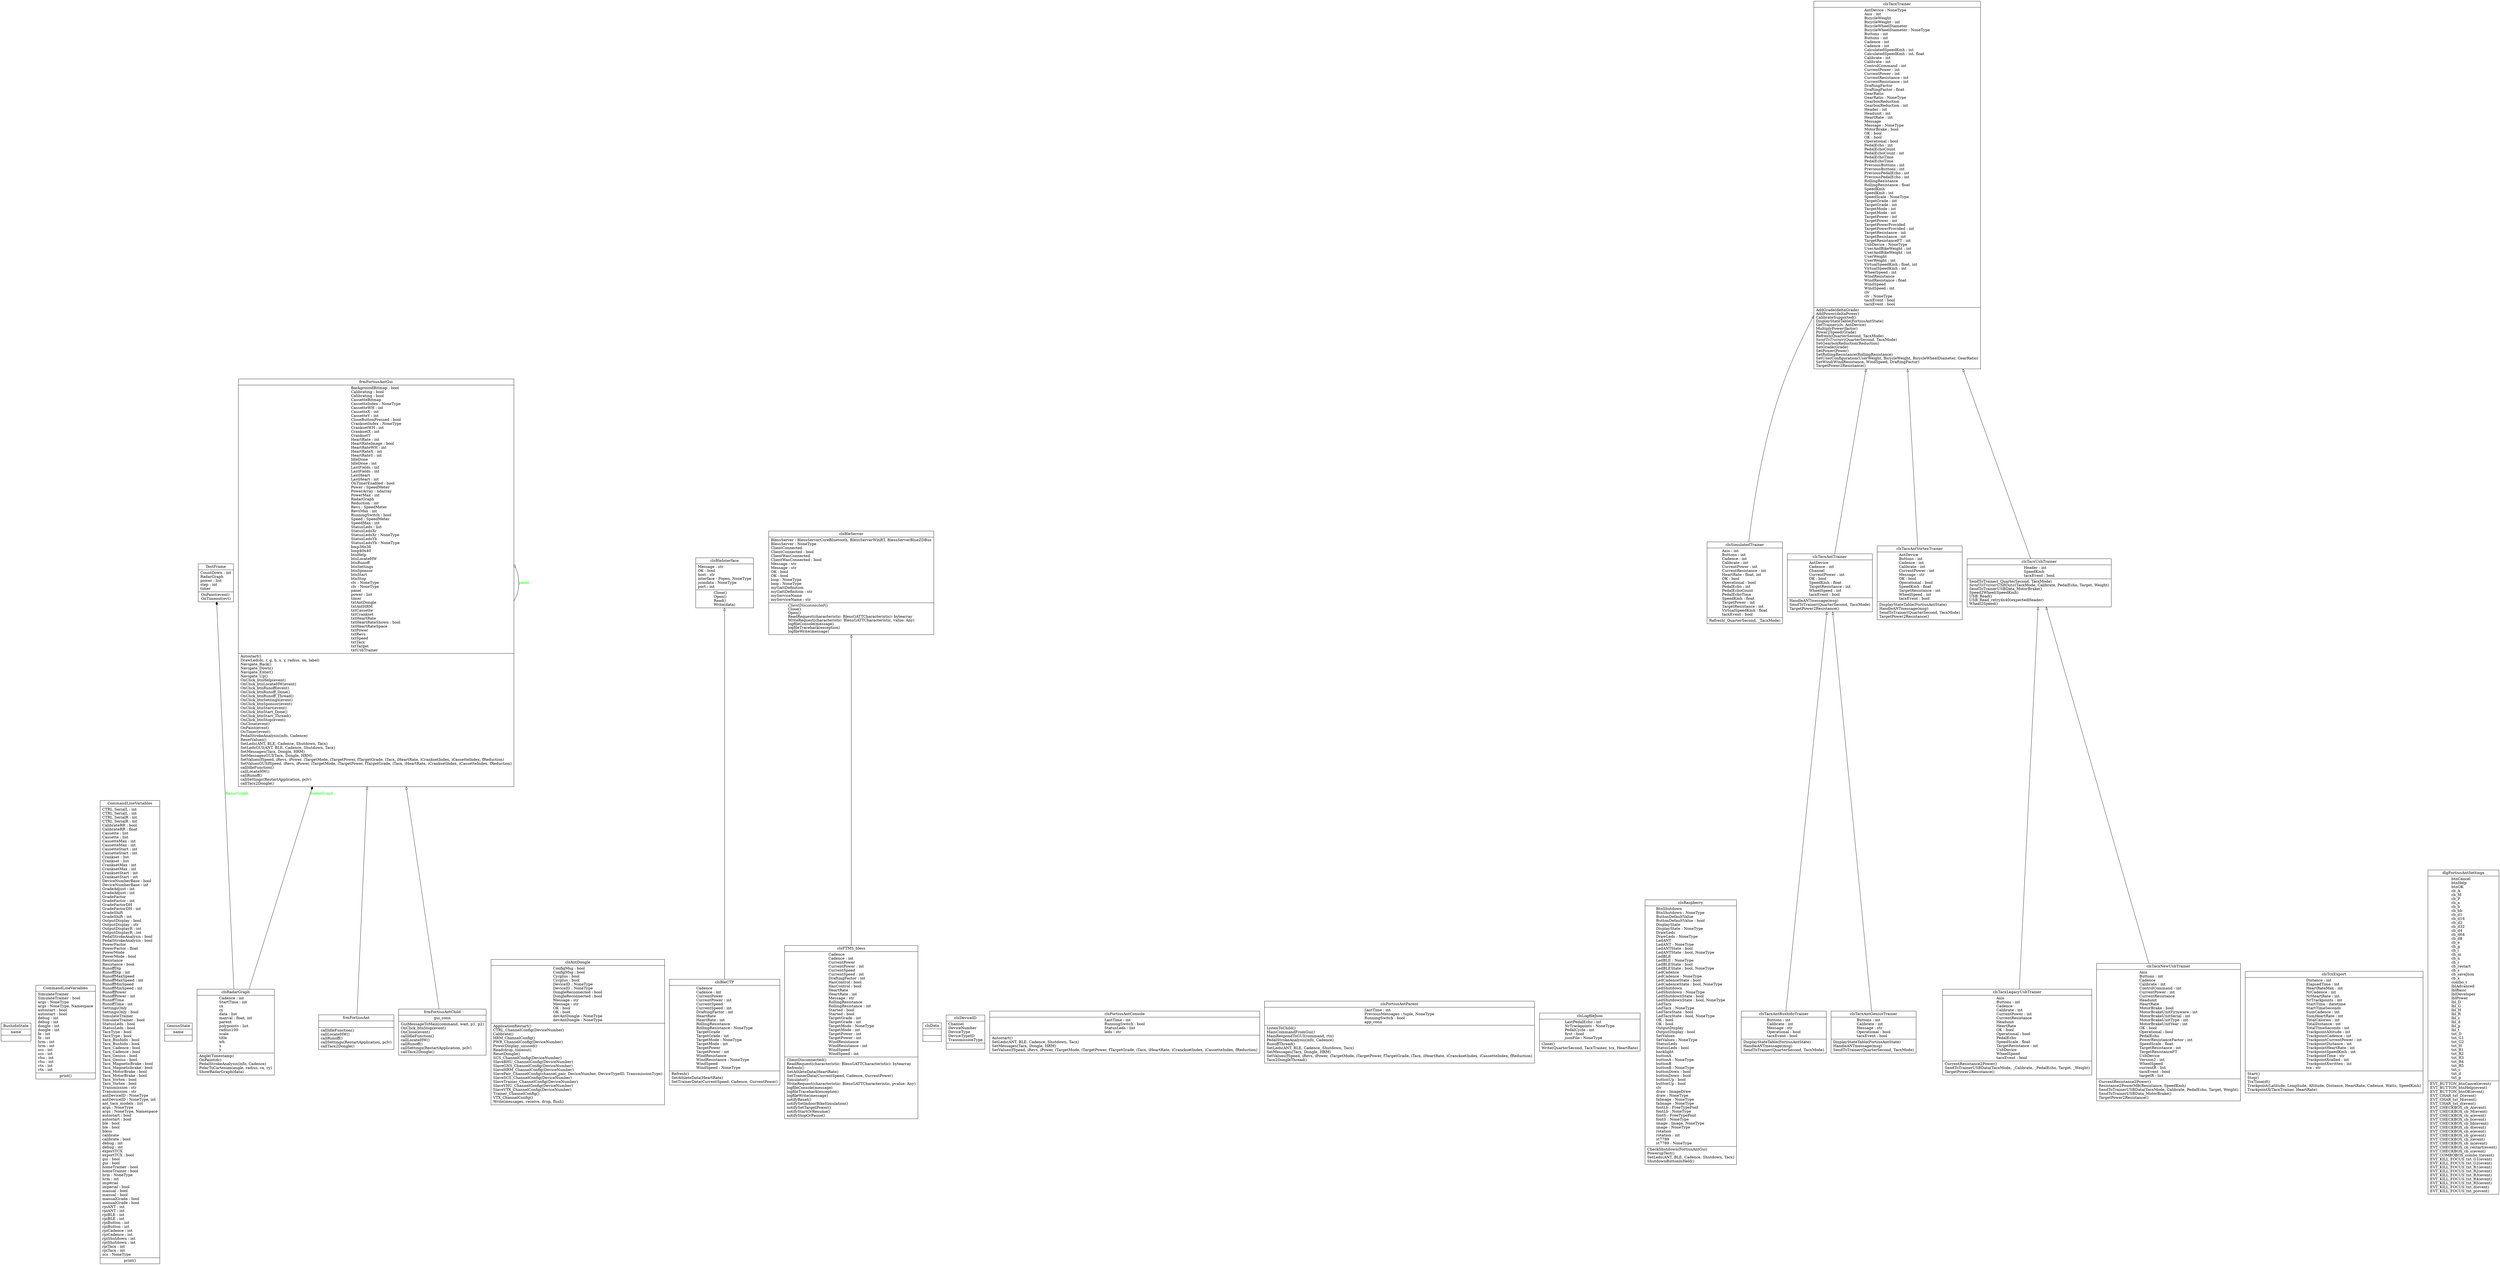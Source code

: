 digraph "classes" {
rankdir=BT
charset="utf-8"
"fortius_ant.usbTrainer.BushidoState" [color="black", fontcolor="black", label=<{BushidoState|name<br ALIGN="LEFT"/>|}>, shape="record", style="solid"];
"fortius_ant.ExplorAntCommand.CommandLineVariables" [color="black", fontcolor="black", label=<{CommandLineVariables|SimulateTrainer<br ALIGN="LEFT"/>SimulateTrainer : bool<br ALIGN="LEFT"/>args : NoneType<br ALIGN="LEFT"/>args : NoneType, Namespace<br ALIGN="LEFT"/>autostart : bool<br ALIGN="LEFT"/>autostart : bool<br ALIGN="LEFT"/>debug : int<br ALIGN="LEFT"/>debug : int<br ALIGN="LEFT"/>dongle : int<br ALIGN="LEFT"/>dongle : int<br ALIGN="LEFT"/>fe : int<br ALIGN="LEFT"/>fe : int<br ALIGN="LEFT"/>hrm : int<br ALIGN="LEFT"/>hrm : int<br ALIGN="LEFT"/>scs : int<br ALIGN="LEFT"/>scs : int<br ALIGN="LEFT"/>vhu : int<br ALIGN="LEFT"/>vhu : int<br ALIGN="LEFT"/>vtx : int<br ALIGN="LEFT"/>vtx : int<br ALIGN="LEFT"/>|print()<br ALIGN="LEFT"/>}>, shape="record", style="solid"];
"fortius_ant.FortiusAntCommand.CommandLineVariables" [color="black", fontcolor="black", label=<{CommandLineVariables|CTRL_SerialL : int<br ALIGN="LEFT"/>CTRL_SerialL : int<br ALIGN="LEFT"/>CTRL_SerialR : int<br ALIGN="LEFT"/>CTRL_SerialR : int<br ALIGN="LEFT"/>CalibrateRR : bool<br ALIGN="LEFT"/>CalibrateRR : float<br ALIGN="LEFT"/>Cassette : list<br ALIGN="LEFT"/>Cassette : list<br ALIGN="LEFT"/>CassetteMax : int<br ALIGN="LEFT"/>CassetteMax : int<br ALIGN="LEFT"/>CassetteStart : int<br ALIGN="LEFT"/>CassetteStart : int<br ALIGN="LEFT"/>Crankset : list<br ALIGN="LEFT"/>Crankset : list<br ALIGN="LEFT"/>CranksetMax : int<br ALIGN="LEFT"/>CranksetMax : int<br ALIGN="LEFT"/>CranksetStart : int<br ALIGN="LEFT"/>CranksetStart : int<br ALIGN="LEFT"/>DeviceNumberBase : bool<br ALIGN="LEFT"/>DeviceNumberBase : int<br ALIGN="LEFT"/>GradeAdjust : int<br ALIGN="LEFT"/>GradeAdjust : int<br ALIGN="LEFT"/>GradeFactor<br ALIGN="LEFT"/>GradeFactor : int<br ALIGN="LEFT"/>GradeFactorDH<br ALIGN="LEFT"/>GradeFactorDH : int<br ALIGN="LEFT"/>GradeShift<br ALIGN="LEFT"/>GradeShift : int<br ALIGN="LEFT"/>OutputDisplay : bool<br ALIGN="LEFT"/>OutputDisplay : str<br ALIGN="LEFT"/>OutputDisplayR : int<br ALIGN="LEFT"/>OutputDisplayR : int<br ALIGN="LEFT"/>PedalStrokeAnalysis : bool<br ALIGN="LEFT"/>PedalStrokeAnalysis : bool<br ALIGN="LEFT"/>PowerFactor<br ALIGN="LEFT"/>PowerFactor : float<br ALIGN="LEFT"/>PowerMode<br ALIGN="LEFT"/>PowerMode : bool<br ALIGN="LEFT"/>Resistance<br ALIGN="LEFT"/>Resistance : bool<br ALIGN="LEFT"/>RunoffDip<br ALIGN="LEFT"/>RunoffDip : int<br ALIGN="LEFT"/>RunoffMaxSpeed<br ALIGN="LEFT"/>RunoffMaxSpeed : int<br ALIGN="LEFT"/>RunoffMinSpeed<br ALIGN="LEFT"/>RunoffMinSpeed : int<br ALIGN="LEFT"/>RunoffPower<br ALIGN="LEFT"/>RunoffPower : int<br ALIGN="LEFT"/>RunoffTime<br ALIGN="LEFT"/>RunoffTime : int<br ALIGN="LEFT"/>SettingsOnly<br ALIGN="LEFT"/>SettingsOnly : bool<br ALIGN="LEFT"/>SimulateTrainer<br ALIGN="LEFT"/>SimulateTrainer : bool<br ALIGN="LEFT"/>StatusLeds : bool<br ALIGN="LEFT"/>StatusLeds : bool<br ALIGN="LEFT"/>TacxType : bool<br ALIGN="LEFT"/>TacxType : bool<br ALIGN="LEFT"/>Tacx_Bushido : bool<br ALIGN="LEFT"/>Tacx_Bushido : bool<br ALIGN="LEFT"/>Tacx_Cadence : bool<br ALIGN="LEFT"/>Tacx_Cadence : bool<br ALIGN="LEFT"/>Tacx_Genius : bool<br ALIGN="LEFT"/>Tacx_Genius : bool<br ALIGN="LEFT"/>Tacx_MagneticBrake : bool<br ALIGN="LEFT"/>Tacx_Magneticbrake : bool<br ALIGN="LEFT"/>Tacx_MotorBrake : bool<br ALIGN="LEFT"/>Tacx_MotorBrake : bool<br ALIGN="LEFT"/>Tacx_Vortex : bool<br ALIGN="LEFT"/>Tacx_Vortex : bool<br ALIGN="LEFT"/>Transmission : str<br ALIGN="LEFT"/>Transmission : str<br ALIGN="LEFT"/>antDeviceID : NoneType<br ALIGN="LEFT"/>antDeviceID : NoneType, int<br ALIGN="LEFT"/>ant_tacx_models : list<br ALIGN="LEFT"/>args : NoneType<br ALIGN="LEFT"/>args : NoneType, Namespace<br ALIGN="LEFT"/>autostart : bool<br ALIGN="LEFT"/>autostart : bool<br ALIGN="LEFT"/>ble : bool<br ALIGN="LEFT"/>ble : bool<br ALIGN="LEFT"/>bless<br ALIGN="LEFT"/>calibrate<br ALIGN="LEFT"/>calibrate : bool<br ALIGN="LEFT"/>debug : int<br ALIGN="LEFT"/>debug : int<br ALIGN="LEFT"/>exportTCX<br ALIGN="LEFT"/>exportTCX : bool<br ALIGN="LEFT"/>gui : bool<br ALIGN="LEFT"/>gui : bool<br ALIGN="LEFT"/>homeTrainer : bool<br ALIGN="LEFT"/>homeTrainer : bool<br ALIGN="LEFT"/>hrm : NoneType<br ALIGN="LEFT"/>hrm : int<br ALIGN="LEFT"/>imperial<br ALIGN="LEFT"/>imperial : bool<br ALIGN="LEFT"/>manual : bool<br ALIGN="LEFT"/>manual : bool<br ALIGN="LEFT"/>manualGrade : bool<br ALIGN="LEFT"/>manualGrade : bool<br ALIGN="LEFT"/>rpiANT : int<br ALIGN="LEFT"/>rpiANT : int<br ALIGN="LEFT"/>rpiBLE : int<br ALIGN="LEFT"/>rpiBLE : int<br ALIGN="LEFT"/>rpiButton : int<br ALIGN="LEFT"/>rpiButton : int<br ALIGN="LEFT"/>rpiCadence : int<br ALIGN="LEFT"/>rpiCadence : int<br ALIGN="LEFT"/>rpiShutdown : int<br ALIGN="LEFT"/>rpiShutdown : int<br ALIGN="LEFT"/>rpiTacx : int<br ALIGN="LEFT"/>rpiTacx : int<br ALIGN="LEFT"/>scs : NoneType<br ALIGN="LEFT"/>|print()<br ALIGN="LEFT"/>}>, shape="record", style="solid"];
"fortius_ant.usbTrainer.GeniusState" [color="black", fontcolor="black", label=<{GeniusState|name<br ALIGN="LEFT"/>|}>, shape="record", style="solid"];
"fortius_ant.RadarGraph.TestFrame" [color="black", fontcolor="black", label=<{TestFrame|CountDown : int<br ALIGN="LEFT"/>RadarGraph<br ALIGN="LEFT"/>power : list<br ALIGN="LEFT"/>step : int<br ALIGN="LEFT"/>timer<br ALIGN="LEFT"/>|OnPaint(event)<br ALIGN="LEFT"/>OnTimeout(evt)<br ALIGN="LEFT"/>}>, shape="record", style="solid"];
"fortius_ant.antDongle.clsAntDongle" [color="black", fontcolor="black", label=<{clsAntDongle|ConfigMsg : bool<br ALIGN="LEFT"/>ConfigMsg : bool<br ALIGN="LEFT"/>Cycplus : bool<br ALIGN="LEFT"/>Cycplus : bool<br ALIGN="LEFT"/>DeviceID : NoneType<br ALIGN="LEFT"/>DeviceID : NoneType<br ALIGN="LEFT"/>DongleReconnected : bool<br ALIGN="LEFT"/>DongleReconnected : bool<br ALIGN="LEFT"/>Message : str<br ALIGN="LEFT"/>Message : str<br ALIGN="LEFT"/>OK : bool<br ALIGN="LEFT"/>OK : bool<br ALIGN="LEFT"/>devAntDongle : NoneType<br ALIGN="LEFT"/>devAntDongle : NoneType<br ALIGN="LEFT"/>|ApplicationRestart()<br ALIGN="LEFT"/>CTRL_ChannelConfig(DeviceNumber)<br ALIGN="LEFT"/>Calibrate()<br ALIGN="LEFT"/>HRM_ChannelConfig()<br ALIGN="LEFT"/>PWR_ChannelConfig(DeviceNumber)<br ALIGN="LEFT"/>PowerDisplay_unused()<br ALIGN="LEFT"/>Read(drop, timeout)<br ALIGN="LEFT"/>ResetDongle()<br ALIGN="LEFT"/>SCS_ChannelConfig(DeviceNumber)<br ALIGN="LEFT"/>SlaveBHU_ChannelConfig(DeviceNumber)<br ALIGN="LEFT"/>SlaveGNS_ChannelConfig(DeviceNumber)<br ALIGN="LEFT"/>SlaveHRM_ChannelConfig(DeviceNumber)<br ALIGN="LEFT"/>SlavePair_ChannelConfig(channel_pair, DeviceNumber, DeviceTypeID, TransmissionType)<br ALIGN="LEFT"/>SlaveSCS_ChannelConfig(DeviceNumber)<br ALIGN="LEFT"/>SlaveTrainer_ChannelConfig(DeviceNumber)<br ALIGN="LEFT"/>SlaveVHU_ChannelConfig(DeviceNumber)<br ALIGN="LEFT"/>SlaveVTX_ChannelConfig(DeviceNumber)<br ALIGN="LEFT"/>Trainer_ChannelConfig()<br ALIGN="LEFT"/>VTX_ChannelConfig()<br ALIGN="LEFT"/>Write(messages, receive, drop, flush)<br ALIGN="LEFT"/>}>, shape="record", style="solid"];
"fortius_ant.bleDongle.clsBleCTP" [color="black", fontcolor="black", label=<{clsBleCTP|Cadence<br ALIGN="LEFT"/>Cadence : int<br ALIGN="LEFT"/>CurrentPower<br ALIGN="LEFT"/>CurrentPower : int<br ALIGN="LEFT"/>CurrentSpeed<br ALIGN="LEFT"/>CurrentSpeed : int<br ALIGN="LEFT"/>DraftingFactor : int<br ALIGN="LEFT"/>HeartRate<br ALIGN="LEFT"/>HeartRate : int<br ALIGN="LEFT"/>RollingResistance<br ALIGN="LEFT"/>RollingResistance : NoneType<br ALIGN="LEFT"/>TargetGrade<br ALIGN="LEFT"/>TargetGrade : int<br ALIGN="LEFT"/>TargetMode : NoneType<br ALIGN="LEFT"/>TargetMode : int<br ALIGN="LEFT"/>TargetPower<br ALIGN="LEFT"/>TargetPower : int<br ALIGN="LEFT"/>WindResistance<br ALIGN="LEFT"/>WindResistance : NoneType<br ALIGN="LEFT"/>WindSpeed<br ALIGN="LEFT"/>WindSpeed : NoneType<br ALIGN="LEFT"/>|Refresh()<br ALIGN="LEFT"/>SetAthleteData(HeartRate)<br ALIGN="LEFT"/>SetTrainerData(CurrentSpeed, Cadence, CurrentPower)<br ALIGN="LEFT"/>}>, shape="record", style="solid"];
"fortius_ant.bleDongle.clsBleInterface" [color="black", fontcolor="black", label=<{clsBleInterface|Message : str<br ALIGN="LEFT"/>OK : bool<br ALIGN="LEFT"/>host : str<br ALIGN="LEFT"/>interface : Popen, NoneType<br ALIGN="LEFT"/>jsondata : NoneType<br ALIGN="LEFT"/>port : int<br ALIGN="LEFT"/>|Close()<br ALIGN="LEFT"/>Open()<br ALIGN="LEFT"/>Read()<br ALIGN="LEFT"/>Write(data)<br ALIGN="LEFT"/>}>, shape="record", style="solid"];
"fortius_ant.bleBlessClass.clsBleServer" [color="black", fontcolor="black", label=<{clsBleServer|BlessServer : BlessServerCoreBluetooth, BlessServerWinRT, BlessServerBlueZDBus<br ALIGN="LEFT"/>BlessServer : NoneType<br ALIGN="LEFT"/>ClientConnected<br ALIGN="LEFT"/>ClientConnected : bool<br ALIGN="LEFT"/>ClientWasConnected<br ALIGN="LEFT"/>ClientWasConnected : bool<br ALIGN="LEFT"/>Message : str<br ALIGN="LEFT"/>Message : str<br ALIGN="LEFT"/>OK : bool<br ALIGN="LEFT"/>OK : bool<br ALIGN="LEFT"/>loop : NoneType<br ALIGN="LEFT"/>loop : NoneType<br ALIGN="LEFT"/>myGattDefinition<br ALIGN="LEFT"/>myGattDefinition : str<br ALIGN="LEFT"/>myServiceName<br ALIGN="LEFT"/>myServiceName : str<br ALIGN="LEFT"/>|<I>ClientDisconnected</I>()<br ALIGN="LEFT"/>Close()<br ALIGN="LEFT"/>Open()<br ALIGN="LEFT"/>ReadRequest(characteristic: BlessGATTCharacteristic): bytearray<br ALIGN="LEFT"/>WriteRequest(characteristic: BlessGATTCharacteristic, value: Any)<br ALIGN="LEFT"/>logfileConsole(message)<br ALIGN="LEFT"/>logfileTraceback(exception)<br ALIGN="LEFT"/>logfileWrite(message)<br ALIGN="LEFT"/>}>, shape="record", style="solid"];
"fortius_ant.settings.clsData" [color="black", fontcolor="black", label=<{clsData|<br ALIGN="LEFT"/>|}>, shape="record", style="solid"];
"fortius_ant.ExplorAnt.clsDeviceID" [color="black", fontcolor="black", label=<{clsDeviceID|Channel<br ALIGN="LEFT"/>DeviceNumber<br ALIGN="LEFT"/>DeviceType<br ALIGN="LEFT"/>DeviceTypeID<br ALIGN="LEFT"/>TransmissionType<br ALIGN="LEFT"/>|}>, shape="record", style="solid"];
"fortius_ant.bleBless.clsFTMS_bless" [color="black", fontcolor="black", label=<{clsFTMS_bless|Cadence<br ALIGN="LEFT"/>Cadence : int<br ALIGN="LEFT"/>CurrentPower<br ALIGN="LEFT"/>CurrentPower : int<br ALIGN="LEFT"/>CurrentSpeed<br ALIGN="LEFT"/>CurrentSpeed : int<br ALIGN="LEFT"/>DraftingFactor : int<br ALIGN="LEFT"/>HasControl : bool<br ALIGN="LEFT"/>HasControl : bool<br ALIGN="LEFT"/>HeartRate<br ALIGN="LEFT"/>HeartRate : int<br ALIGN="LEFT"/>Message : str<br ALIGN="LEFT"/>RollingResistance<br ALIGN="LEFT"/>RollingResistance : int<br ALIGN="LEFT"/>Started : bool<br ALIGN="LEFT"/>Started : bool<br ALIGN="LEFT"/>TargetGrade : int<br ALIGN="LEFT"/>TargetGrade : int<br ALIGN="LEFT"/>TargetMode : NoneType<br ALIGN="LEFT"/>TargetMode : int<br ALIGN="LEFT"/>TargetPower : int<br ALIGN="LEFT"/>TargetPower : int<br ALIGN="LEFT"/>WindResistance<br ALIGN="LEFT"/>WindResistance : int<br ALIGN="LEFT"/>WindSpeed<br ALIGN="LEFT"/>WindSpeed : int<br ALIGN="LEFT"/>|ClientDisconnected()<br ALIGN="LEFT"/>ReadRequest(characteristic: BlessGATTCharacteristic): bytearray<br ALIGN="LEFT"/>Refresh()<br ALIGN="LEFT"/>SetAthleteData(HeartRate)<br ALIGN="LEFT"/>SetTrainerData(CurrentSpeed, Cadence, CurrentPower)<br ALIGN="LEFT"/>Simulator()<br ALIGN="LEFT"/>WriteRequest(characteristic: BlessGATTCharacteristic, pvalue: Any)<br ALIGN="LEFT"/>logfileConsole(message)<br ALIGN="LEFT"/>logfileTraceback(exception)<br ALIGN="LEFT"/>logfileWrite(message)<br ALIGN="LEFT"/>notifyReset()<br ALIGN="LEFT"/>notifySetIndoorBikeSimulation()<br ALIGN="LEFT"/>notifySetTargetPower()<br ALIGN="LEFT"/>notifyStartOrResume()<br ALIGN="LEFT"/>notifyStopOrPause()<br ALIGN="LEFT"/>}>, shape="record", style="solid"];
"fortius_ant.FortiusAnt.clsFortiusAntConsole" [color="black", fontcolor="black", label=<{clsFortiusAntConsole|LastTime : int<br ALIGN="LEFT"/>RunningSwitch : bool<br ALIGN="LEFT"/>StatusLeds : list<br ALIGN="LEFT"/>leds : str<br ALIGN="LEFT"/>|Autostart()<br ALIGN="LEFT"/>SetLeds(ANT, BLE, Cadence, Shutdown, Tacx)<br ALIGN="LEFT"/>SetMessages(Tacx, Dongle, HRM)<br ALIGN="LEFT"/>SetValues(fSpeed, iRevs, iPower, iTargetMode, iTargetPower, fTargetGrade, iTacx, iHeartRate, iCrancksetIndex, iCassetteIndex, fReduction)<br ALIGN="LEFT"/>}>, shape="record", style="solid"];
"fortius_ant.FortiusAnt.clsFortiusAntParent" [color="black", fontcolor="black", label=<{clsFortiusAntParent|LastTime : int<br ALIGN="LEFT"/>PreviousMessages : tuple, NoneType<br ALIGN="LEFT"/>RunningSwitch : bool<br ALIGN="LEFT"/>app_conn<br ALIGN="LEFT"/>|ListenToChild()<br ALIGN="LEFT"/>MainCommandFromGui()<br ALIGN="LEFT"/>MainRespondToGUI(command, rtn)<br ALIGN="LEFT"/>PedalStrokeAnalysis(info, Cadence)<br ALIGN="LEFT"/>RunoffThread()<br ALIGN="LEFT"/>SetLeds(ANT, BLE, Cadence, Shutdown, Tacx)<br ALIGN="LEFT"/>SetMessages(Tacx, Dongle, HRM)<br ALIGN="LEFT"/>SetValues(fSpeed, iRevs, iPower, iTargetMode, iTargetPower, fTargetGrade, iTacx, iHeartRate, iCrancksetIndex, iCassetteIndex, fReduction)<br ALIGN="LEFT"/>Tacx2DongleThread()<br ALIGN="LEFT"/>}>, shape="record", style="solid"];
"fortius_ant.logfile.clsLogfileJson" [color="black", fontcolor="black", label=<{clsLogfileJson|LastPedalEcho : int<br ALIGN="LEFT"/>NrTrackpoints : NoneType<br ALIGN="LEFT"/>PedalCycle : int<br ALIGN="LEFT"/>first : bool<br ALIGN="LEFT"/>jsonFile : NoneType<br ALIGN="LEFT"/>|Close()<br ALIGN="LEFT"/>Write(QuarterSecond, TacxTrainer, tcx, HeartRate)<br ALIGN="LEFT"/>}>, shape="record", style="solid"];
"fortius_ant.RadarGraph.clsRadarGraph" [color="black", fontcolor="black", label=<{clsRadarGraph|Cadence : int<br ALIGN="LEFT"/>StartTime : int<br ALIGN="LEFT"/>cx<br ALIGN="LEFT"/>cy<br ALIGN="LEFT"/>data : list<br ALIGN="LEFT"/>maxval : float, int<br ALIGN="LEFT"/>parent<br ALIGN="LEFT"/>polypoints : list<br ALIGN="LEFT"/>radius100<br ALIGN="LEFT"/>scale<br ALIGN="LEFT"/>title<br ALIGN="LEFT"/>wh<br ALIGN="LEFT"/>x<br ALIGN="LEFT"/>y<br ALIGN="LEFT"/>|Angle(Timestamp)<br ALIGN="LEFT"/>OnPaint(dc)<br ALIGN="LEFT"/>PedalStrokeAnalysis(info, Cadence)<br ALIGN="LEFT"/>PolarToCartesian(angle, radius, cx, cy)<br ALIGN="LEFT"/>ShowRadarGraph(data)<br ALIGN="LEFT"/>}>, shape="record", style="solid"];
"fortius_ant.raspberry.clsRaspberry" [color="black", fontcolor="black", label=<{clsRaspberry|BtnShutdown<br ALIGN="LEFT"/>BtnShutdown : NoneType<br ALIGN="LEFT"/>ButtonDefaultValue<br ALIGN="LEFT"/>ButtonDefaultValue : bool<br ALIGN="LEFT"/>DisplayState<br ALIGN="LEFT"/>DisplayState : NoneType<br ALIGN="LEFT"/>DrawLeds<br ALIGN="LEFT"/>DrawLeds : NoneType<br ALIGN="LEFT"/>LedANT<br ALIGN="LEFT"/>LedANT : NoneType<br ALIGN="LEFT"/>LedANTState : bool<br ALIGN="LEFT"/>LedANTState : bool, NoneType<br ALIGN="LEFT"/>LedBLE<br ALIGN="LEFT"/>LedBLE : NoneType<br ALIGN="LEFT"/>LedBLEState : bool<br ALIGN="LEFT"/>LedBLEState : bool, NoneType<br ALIGN="LEFT"/>LedCadence<br ALIGN="LEFT"/>LedCadence : NoneType<br ALIGN="LEFT"/>LedCadenceState : bool<br ALIGN="LEFT"/>LedCadenceState : bool, NoneType<br ALIGN="LEFT"/>LedShutdown<br ALIGN="LEFT"/>LedShutdown : NoneType<br ALIGN="LEFT"/>LedShutdownState : bool<br ALIGN="LEFT"/>LedShutdownState : bool, NoneType<br ALIGN="LEFT"/>LedTacx<br ALIGN="LEFT"/>LedTacx : NoneType<br ALIGN="LEFT"/>LedTacxState : bool<br ALIGN="LEFT"/>LedTacxState : bool, NoneType<br ALIGN="LEFT"/>OK : bool<br ALIGN="LEFT"/>OK : bool<br ALIGN="LEFT"/>OutputDisplay<br ALIGN="LEFT"/>OutputDisplay : bool<br ALIGN="LEFT"/>SetValues<br ALIGN="LEFT"/>SetValues : NoneType<br ALIGN="LEFT"/>StatusLeds<br ALIGN="LEFT"/>StatusLeds : bool<br ALIGN="LEFT"/>backlight<br ALIGN="LEFT"/>buttonA<br ALIGN="LEFT"/>buttonA : NoneType<br ALIGN="LEFT"/>buttonB<br ALIGN="LEFT"/>buttonB : NoneType<br ALIGN="LEFT"/>buttonDown : bool<br ALIGN="LEFT"/>buttonDown : bool<br ALIGN="LEFT"/>buttonUp : bool<br ALIGN="LEFT"/>buttonUp : bool<br ALIGN="LEFT"/>clv<br ALIGN="LEFT"/>draw : ImageDraw<br ALIGN="LEFT"/>draw : NoneType<br ALIGN="LEFT"/>faImage : NoneType<br ALIGN="LEFT"/>faImage : NoneType<br ALIGN="LEFT"/>fontLb : FreeTypeFont<br ALIGN="LEFT"/>fontLb : NoneType<br ALIGN="LEFT"/>fontS : FreeTypeFont<br ALIGN="LEFT"/>fontS : NoneType<br ALIGN="LEFT"/>image : Image, NoneType<br ALIGN="LEFT"/>image : NoneType<br ALIGN="LEFT"/>rotation<br ALIGN="LEFT"/>rotation : int<br ALIGN="LEFT"/>st7789<br ALIGN="LEFT"/>st7789 : NoneType<br ALIGN="LEFT"/>|CheckShutdown(FortiusAntGui)<br ALIGN="LEFT"/>PowerupTest()<br ALIGN="LEFT"/>SetLeds(ANT, BLE, Cadence, Shutdown, Tacx)<br ALIGN="LEFT"/>ShutdownButtonIsHeld()<br ALIGN="LEFT"/>}>, shape="record", style="solid"];
"fortius_ant.usbTrainer.clsSimulatedTrainer" [color="black", fontcolor="black", label=<{clsSimulatedTrainer|Axis : int<br ALIGN="LEFT"/>Buttons : int<br ALIGN="LEFT"/>Cadence : int<br ALIGN="LEFT"/>Calibrate : int<br ALIGN="LEFT"/>CurrentPower : int<br ALIGN="LEFT"/>CurrentResistance : int<br ALIGN="LEFT"/>HeartRate : float, int<br ALIGN="LEFT"/>OK : bool<br ALIGN="LEFT"/>Operational : bool<br ALIGN="LEFT"/>PedalEcho : int<br ALIGN="LEFT"/>PedalEchoCount<br ALIGN="LEFT"/>PedalEchoTime<br ALIGN="LEFT"/>SpeedKmh : float<br ALIGN="LEFT"/>TargetPower : int<br ALIGN="LEFT"/>TargetResistance : int<br ALIGN="LEFT"/>VirtualSpeedKmh : float<br ALIGN="LEFT"/>tacxEvent : bool<br ALIGN="LEFT"/>|Refresh(_QuarterSecond, _TacxMode)<br ALIGN="LEFT"/>}>, shape="record", style="solid"];
"fortius_ant.usbTrainer.clsTacxAntBushidoTrainer" [color="black", fontcolor="black", label=<{clsTacxAntBushidoTrainer|Buttons : int<br ALIGN="LEFT"/>Calibrate : int<br ALIGN="LEFT"/>Message : str<br ALIGN="LEFT"/>Operational : bool<br ALIGN="LEFT"/>tacxEvent : bool<br ALIGN="LEFT"/>|DisplayStateTable(FortiusAntState)<br ALIGN="LEFT"/>HandleANTmessage(msg)<br ALIGN="LEFT"/>SendToTrainer(QuarterSecond, TacxMode)<br ALIGN="LEFT"/>}>, shape="record", style="solid"];
"fortius_ant.usbTrainer.clsTacxAntGeniusTrainer" [color="black", fontcolor="black", label=<{clsTacxAntGeniusTrainer|Buttons : int<br ALIGN="LEFT"/>Calibrate : int<br ALIGN="LEFT"/>Message : str<br ALIGN="LEFT"/>Operational : bool<br ALIGN="LEFT"/>tacxEvent : bool<br ALIGN="LEFT"/>|DisplayStateTable(FortiusAntState)<br ALIGN="LEFT"/>HandleANTmessage(msg)<br ALIGN="LEFT"/>SendToTrainer(QuarterSecond, TacxMode)<br ALIGN="LEFT"/>}>, shape="record", style="solid"];
"fortius_ant.usbTrainer.clsTacxAntTrainer" [color="black", fontcolor="black", label=<{clsTacxAntTrainer|AntDevice<br ALIGN="LEFT"/>Cadence : int<br ALIGN="LEFT"/>Channel<br ALIGN="LEFT"/>CurrentPower : int<br ALIGN="LEFT"/>OK : bool<br ALIGN="LEFT"/>SpeedKmh : float<br ALIGN="LEFT"/>TargetResistance : int<br ALIGN="LEFT"/>WheelSpeed : int<br ALIGN="LEFT"/>tacxEvent : bool<br ALIGN="LEFT"/>|HandleANTmessage(msg)<br ALIGN="LEFT"/>SendToTrainer(QuarterSecond, TacxMode)<br ALIGN="LEFT"/>TargetPower2Resistance()<br ALIGN="LEFT"/>}>, shape="record", style="solid"];
"fortius_ant.usbTrainer.clsTacxAntVortexTrainer" [color="black", fontcolor="black", label=<{clsTacxAntVortexTrainer|AntDevice<br ALIGN="LEFT"/>Buttons : int<br ALIGN="LEFT"/>Cadence : int<br ALIGN="LEFT"/>Calibrate : int<br ALIGN="LEFT"/>CurrentPower : int<br ALIGN="LEFT"/>Message : str<br ALIGN="LEFT"/>OK : bool<br ALIGN="LEFT"/>Operational : bool<br ALIGN="LEFT"/>SpeedKmh : float<br ALIGN="LEFT"/>TargetResistance : int<br ALIGN="LEFT"/>WheelSpeed : int<br ALIGN="LEFT"/>tacxEvent : bool<br ALIGN="LEFT"/>|DisplayStateTable(FortiusAntState)<br ALIGN="LEFT"/>HandleANTmessage(msg)<br ALIGN="LEFT"/>SendToTrainer(QuarterSecond, TacxMode)<br ALIGN="LEFT"/>TargetPower2Resistance()<br ALIGN="LEFT"/>}>, shape="record", style="solid"];
"fortius_ant.usbTrainer.clsTacxLegacyUsbTrainer" [color="black", fontcolor="black", label=<{clsTacxLegacyUsbTrainer|Axis<br ALIGN="LEFT"/>Buttons : int<br ALIGN="LEFT"/>Cadence<br ALIGN="LEFT"/>Calibrate : int<br ALIGN="LEFT"/>CurrentPower : int<br ALIGN="LEFT"/>CurrentResistance<br ALIGN="LEFT"/>Headunit<br ALIGN="LEFT"/>HeartRate<br ALIGN="LEFT"/>OK : bool<br ALIGN="LEFT"/>Operational : bool<br ALIGN="LEFT"/>PedalEcho<br ALIGN="LEFT"/>SpeedScale : float<br ALIGN="LEFT"/>TargetResistance : int<br ALIGN="LEFT"/>UsbDevice<br ALIGN="LEFT"/>WheelSpeed<br ALIGN="LEFT"/>tacxEvent : bool<br ALIGN="LEFT"/>|CurrentResistance2Power()<br ALIGN="LEFT"/>SendToTrainerUSBData(TacxMode, _Calibrate, _PedalEcho, Target, _Weight)<br ALIGN="LEFT"/>TargetPower2Resistance()<br ALIGN="LEFT"/>}>, shape="record", style="solid"];
"fortius_ant.usbTrainer.clsTacxNewUsbTrainer" [color="black", fontcolor="black", label=<{clsTacxNewUsbTrainer|Axis<br ALIGN="LEFT"/>Buttons : int<br ALIGN="LEFT"/>Cadence<br ALIGN="LEFT"/>Calibrate : int<br ALIGN="LEFT"/>ControlCommand : int<br ALIGN="LEFT"/>CurrentPower : int<br ALIGN="LEFT"/>CurrentResistance<br ALIGN="LEFT"/>Headunit<br ALIGN="LEFT"/>HeartRate<br ALIGN="LEFT"/>MotorBrake : bool<br ALIGN="LEFT"/>MotorBrakeUnitFirmware : int<br ALIGN="LEFT"/>MotorBrakeUnitSerial : int<br ALIGN="LEFT"/>MotorBrakeUnitType : int<br ALIGN="LEFT"/>MotorBrakeUnitYear : int<br ALIGN="LEFT"/>OK : bool<br ALIGN="LEFT"/>Operational : bool<br ALIGN="LEFT"/>PedalEcho<br ALIGN="LEFT"/>PowerResistanceFactor : int<br ALIGN="LEFT"/>SpeedScale : float<br ALIGN="LEFT"/>TargetResistance : int<br ALIGN="LEFT"/>TargetResistanceFT<br ALIGN="LEFT"/>UsbDevice<br ALIGN="LEFT"/>Version2 : int<br ALIGN="LEFT"/>WheelSpeed<br ALIGN="LEFT"/>currentR : list<br ALIGN="LEFT"/>tacxEvent : bool<br ALIGN="LEFT"/>targetR : list<br ALIGN="LEFT"/>|CurrentResistance2Power()<br ALIGN="LEFT"/>Resistance2PowerMB(Resistance, SpeedKmh)<br ALIGN="LEFT"/>SendToTrainerUSBData(TacxMode, Calibrate, PedalEcho, Target, Weight)<br ALIGN="LEFT"/>SendToTrainerUSBData_MotorBrake()<br ALIGN="LEFT"/>TargetPower2Resistance()<br ALIGN="LEFT"/>}>, shape="record", style="solid"];
"fortius_ant.usbTrainer.clsTacxTrainer" [color="black", fontcolor="black", label=<{clsTacxTrainer|AntDevice : NoneType<br ALIGN="LEFT"/>Axis : int<br ALIGN="LEFT"/>BicycleWeight<br ALIGN="LEFT"/>BicycleWeight : int<br ALIGN="LEFT"/>BicycleWheelDiameter<br ALIGN="LEFT"/>BicycleWheelDiameter : NoneType<br ALIGN="LEFT"/>Buttons : int<br ALIGN="LEFT"/>Buttons : int<br ALIGN="LEFT"/>Cadence : int<br ALIGN="LEFT"/>Cadence : int<br ALIGN="LEFT"/>CalculatedSpeedKmh : int<br ALIGN="LEFT"/>CalculatedSpeedKmh : int, float<br ALIGN="LEFT"/>Calibrate : int<br ALIGN="LEFT"/>Calibrate : int<br ALIGN="LEFT"/>ControlCommand : int<br ALIGN="LEFT"/>CurrentPower : int<br ALIGN="LEFT"/>CurrentPower : int<br ALIGN="LEFT"/>CurrentResistance : int<br ALIGN="LEFT"/>CurrentResistance : int<br ALIGN="LEFT"/>DraftingFactor<br ALIGN="LEFT"/>DraftingFactor : float<br ALIGN="LEFT"/>GearRatio<br ALIGN="LEFT"/>GearRatio : NoneType<br ALIGN="LEFT"/>GearboxReduction<br ALIGN="LEFT"/>GearboxReduction : int<br ALIGN="LEFT"/>Header : int<br ALIGN="LEFT"/>Headunit : int<br ALIGN="LEFT"/>HeartRate : int<br ALIGN="LEFT"/>Message<br ALIGN="LEFT"/>Message : NoneType<br ALIGN="LEFT"/>MotorBrake : bool<br ALIGN="LEFT"/>OK : bool<br ALIGN="LEFT"/>OK : bool<br ALIGN="LEFT"/>Operational : bool<br ALIGN="LEFT"/>PedalEcho : int<br ALIGN="LEFT"/>PedalEchoCount<br ALIGN="LEFT"/>PedalEchoCount : int<br ALIGN="LEFT"/>PedalEchoTime<br ALIGN="LEFT"/>PedalEchoTime<br ALIGN="LEFT"/>PreviousButtons : int<br ALIGN="LEFT"/>PreviousButtons : int<br ALIGN="LEFT"/>PreviousPedalEcho : int<br ALIGN="LEFT"/>PreviousPedalEcho : int<br ALIGN="LEFT"/>RollingResistance<br ALIGN="LEFT"/>RollingResistance : float<br ALIGN="LEFT"/>SpeedKmh<br ALIGN="LEFT"/>SpeedKmh : int<br ALIGN="LEFT"/>SpeedScale : NoneType<br ALIGN="LEFT"/>TargetGrade : int<br ALIGN="LEFT"/>TargetGrade : int<br ALIGN="LEFT"/>TargetMode : int<br ALIGN="LEFT"/>TargetMode : int<br ALIGN="LEFT"/>TargetPower : int<br ALIGN="LEFT"/>TargetPower : int<br ALIGN="LEFT"/>TargetPowerProvided<br ALIGN="LEFT"/>TargetPowerProvided : int<br ALIGN="LEFT"/>TargetResistance : int<br ALIGN="LEFT"/>TargetResistance : int<br ALIGN="LEFT"/>TargetResistanceFT : int<br ALIGN="LEFT"/>UsbDevice : NoneType<br ALIGN="LEFT"/>UserAndBikeWeight : int<br ALIGN="LEFT"/>UserAndBikeWeight : int<br ALIGN="LEFT"/>UserWeight<br ALIGN="LEFT"/>UserWeight : int<br ALIGN="LEFT"/>VirtualSpeedKmh : float, int<br ALIGN="LEFT"/>VirtualSpeedKmh : int<br ALIGN="LEFT"/>WheelSpeed : int<br ALIGN="LEFT"/>WindResistance<br ALIGN="LEFT"/>WindResistance : float<br ALIGN="LEFT"/>WindSpeed<br ALIGN="LEFT"/>WindSpeed : int<br ALIGN="LEFT"/>clv<br ALIGN="LEFT"/>clv : NoneType<br ALIGN="LEFT"/>tacxEvent : bool<br ALIGN="LEFT"/>tacxEvent : bool<br ALIGN="LEFT"/>|AddGrade(deltaGrade)<br ALIGN="LEFT"/>AddPower(deltaPower)<br ALIGN="LEFT"/>CalibrateSupported()<br ALIGN="LEFT"/>DisplayStateTable(FortiusAntState)<br ALIGN="LEFT"/>GetTrainer(clv, AntDevice)<br ALIGN="LEFT"/>MultiplyPower(factor)<br ALIGN="LEFT"/>Power2Speed(Grade)<br ALIGN="LEFT"/>Refresh(QuarterSecond, TacxMode)<br ALIGN="LEFT"/><I>SendToTrainer</I>(QuarterSecond, TacxMode)<br ALIGN="LEFT"/>SetGearboxReduction(Reduction)<br ALIGN="LEFT"/>SetGrade(Grade)<br ALIGN="LEFT"/>SetPower(Power)<br ALIGN="LEFT"/>SetRollingResistance(RollingResistance)<br ALIGN="LEFT"/>SetUserConfiguration(UserWeight, BicycleWeight, BicycleWheelDiameter, GearRatio)<br ALIGN="LEFT"/>SetWind(WindResistance, WindSpeed, DraftingFactor)<br ALIGN="LEFT"/>TargetPower2Resistance()<br ALIGN="LEFT"/>}>, shape="record", style="solid"];
"fortius_ant.usbTrainer.clsTacxUsbTrainer" [color="black", fontcolor="black", label=<{clsTacxUsbTrainer|Header : int<br ALIGN="LEFT"/>SpeedKmh<br ALIGN="LEFT"/>tacxEvent : bool<br ALIGN="LEFT"/>|SendToTrainer(_QuarterSecond, TacxMode)<br ALIGN="LEFT"/><I>SendToTrainerUSBData</I>(TacxMode, Calibrate, PedalEcho, Target, Weight)<br ALIGN="LEFT"/>SendToTrainerUSBData_MotorBrake()<br ALIGN="LEFT"/>Speed2Wheel(SpeedKmh)<br ALIGN="LEFT"/>USB_Read()<br ALIGN="LEFT"/>USB_Read_retry4x40(expectedHeader)<br ALIGN="LEFT"/>Wheel2Speed()<br ALIGN="LEFT"/>}>, shape="record", style="solid"];
"fortius_ant.TCXexport.clsTcxExport" [color="black", fontcolor="black", label=<{clsTcxExport|Distance : int<br ALIGN="LEFT"/>ElapsedTime : int<br ALIGN="LEFT"/>HeartRateMax : int<br ALIGN="LEFT"/>NrCadence : int<br ALIGN="LEFT"/>NrHeartRate : int<br ALIGN="LEFT"/>NrTrackpoints : int<br ALIGN="LEFT"/>StartTime : datetime<br ALIGN="LEFT"/>StartTimeSeconds<br ALIGN="LEFT"/>SumCadence : int<br ALIGN="LEFT"/>SumHeartRate : int<br ALIGN="LEFT"/>TotalCalories : int<br ALIGN="LEFT"/>TotalDistance : int<br ALIGN="LEFT"/>TotalTimeSeconds : int<br ALIGN="LEFT"/>TrackpointAltitude : int<br ALIGN="LEFT"/>TrackpointCadence : int<br ALIGN="LEFT"/>TrackpointCurrentPower : int<br ALIGN="LEFT"/>TrackpointDistance : int<br ALIGN="LEFT"/>TrackpointHeartRate : int<br ALIGN="LEFT"/>TrackpointSpeedKmh : int<br ALIGN="LEFT"/>TrackpointTime : str<br ALIGN="LEFT"/>TrackpointXcalled : int<br ALIGN="LEFT"/>TrackpointXwritten : int<br ALIGN="LEFT"/>tcx : str<br ALIGN="LEFT"/>|Start()<br ALIGN="LEFT"/>Stop()<br ALIGN="LEFT"/>TcxTime(dt)<br ALIGN="LEFT"/>Trackpoint(Latitude, Longitude, Altitude, Distance, HeartRate, Cadence, Watts, SpeedKmh)<br ALIGN="LEFT"/>TrackpointX(TacxTrainer, HeartRate)<br ALIGN="LEFT"/>}>, shape="record", style="solid"];
"fortius_ant.settings.dlgFortiusAntSettings" [color="black", fontcolor="black", label=<{dlgFortiusAntSettings|btnCancel<br ALIGN="LEFT"/>btnHelp<br ALIGN="LEFT"/>btnOK<br ALIGN="LEFT"/>cb_A<br ALIGN="LEFT"/>cb_M<br ALIGN="LEFT"/>cb_P<br ALIGN="LEFT"/>cb_a<br ALIGN="LEFT"/>cb_b<br ALIGN="LEFT"/>cb_bb<br ALIGN="LEFT"/>cb_d1<br ALIGN="LEFT"/>cb_d16<br ALIGN="LEFT"/>cb_d2<br ALIGN="LEFT"/>cb_d32<br ALIGN="LEFT"/>cb_d4<br ALIGN="LEFT"/>cb_d64<br ALIGN="LEFT"/>cb_d8<br ALIGN="LEFT"/>cb_e<br ALIGN="LEFT"/>cb_g<br ALIGN="LEFT"/>cb_i<br ALIGN="LEFT"/>cb_m<br ALIGN="LEFT"/>cb_n<br ALIGN="LEFT"/>cb_r<br ALIGN="LEFT"/>cb_restart<br ALIGN="LEFT"/>cb_s<br ALIGN="LEFT"/>cb_saveJson<br ALIGN="LEFT"/>cb_x<br ALIGN="LEFT"/>combo_t<br ALIGN="LEFT"/>lblAdvanced<br ALIGN="LEFT"/>lblBasic<br ALIGN="LEFT"/>lblDeveloper<br ALIGN="LEFT"/>lblPower<br ALIGN="LEFT"/>lbl_D<br ALIGN="LEFT"/>lbl_G<br ALIGN="LEFT"/>lbl_H<br ALIGN="LEFT"/>lbl_R<br ALIGN="LEFT"/>lbl_c<br ALIGN="LEFT"/>lbl_d<br ALIGN="LEFT"/>lbl_p<br ALIGN="LEFT"/>lbl_t<br ALIGN="LEFT"/>txt_D<br ALIGN="LEFT"/>txt_G1<br ALIGN="LEFT"/>txt_G2<br ALIGN="LEFT"/>txt_H<br ALIGN="LEFT"/>txt_R1<br ALIGN="LEFT"/>txt_R2<br ALIGN="LEFT"/>txt_R3<br ALIGN="LEFT"/>txt_R4<br ALIGN="LEFT"/>txt_R5<br ALIGN="LEFT"/>txt_c<br ALIGN="LEFT"/>txt_d<br ALIGN="LEFT"/>txt_p<br ALIGN="LEFT"/>|EVT_BUTTON_btnCancel(event)<br ALIGN="LEFT"/>EVT_BUTTON_btnHelp(event)<br ALIGN="LEFT"/>EVT_BUTTON_btnOK(event)<br ALIGN="LEFT"/>EVT_CHAR_txt_D(event)<br ALIGN="LEFT"/>EVT_CHAR_txt_H(event)<br ALIGN="LEFT"/>EVT_CHAR_txt_d(event)<br ALIGN="LEFT"/>EVT_CHECKBOX_cb_A(event)<br ALIGN="LEFT"/>EVT_CHECKBOX_cb_M(event)<br ALIGN="LEFT"/>EVT_CHECKBOX_cb_a(event)<br ALIGN="LEFT"/>EVT_CHECKBOX_cb_b(event)<br ALIGN="LEFT"/>EVT_CHECKBOX_cb_bb(event)<br ALIGN="LEFT"/>EVT_CHECKBOX_cb_d(event)<br ALIGN="LEFT"/>EVT_CHECKBOX_cb_e(event)<br ALIGN="LEFT"/>EVT_CHECKBOX_cb_g(event)<br ALIGN="LEFT"/>EVT_CHECKBOX_cb_i(event)<br ALIGN="LEFT"/>EVT_CHECKBOX_cb_m(event)<br ALIGN="LEFT"/>EVT_CHECKBOX_cb_restart(event)<br ALIGN="LEFT"/>EVT_CHECKBOX_cb_s(event)<br ALIGN="LEFT"/>EVT_COMBOBOX_combo_t(event)<br ALIGN="LEFT"/>EVT_KILL_FOCUS_txt_G1(event)<br ALIGN="LEFT"/>EVT_KILL_FOCUS_txt_G2(event)<br ALIGN="LEFT"/>EVT_KILL_FOCUS_txt_R1(event)<br ALIGN="LEFT"/>EVT_KILL_FOCUS_txt_R2(event)<br ALIGN="LEFT"/>EVT_KILL_FOCUS_txt_R3(event)<br ALIGN="LEFT"/>EVT_KILL_FOCUS_txt_R4(event)<br ALIGN="LEFT"/>EVT_KILL_FOCUS_txt_R5(event)<br ALIGN="LEFT"/>EVT_KILL_FOCUS_txt_d(event)<br ALIGN="LEFT"/>EVT_KILL_FOCUS_txt_p(event)<br ALIGN="LEFT"/>}>, shape="record", style="solid"];
"fortius_ant.FortiusAnt.frmFortiusAnt" [color="black", fontcolor="black", label=<{frmFortiusAnt|<br ALIGN="LEFT"/>|callIdleFunction()<br ALIGN="LEFT"/>callLocateHW()<br ALIGN="LEFT"/>callRunoff()<br ALIGN="LEFT"/>callSettings(RestartApplication, pclv)<br ALIGN="LEFT"/>callTacx2Dongle()<br ALIGN="LEFT"/>}>, shape="record", style="solid"];
"fortius_ant.FortiusAnt.frmFortiusAntChild" [color="black", fontcolor="black", label=<{frmFortiusAntChild|gui_conn<br ALIGN="LEFT"/>|GuiMessageToMain(command, wait, p1, p2)<br ALIGN="LEFT"/>OnClick_btnStop(event)<br ALIGN="LEFT"/>OnClose(event)<br ALIGN="LEFT"/>callIdleFunction()<br ALIGN="LEFT"/>callLocateHW()<br ALIGN="LEFT"/>callRunoff()<br ALIGN="LEFT"/>callSettings(RestartApplication, pclv)<br ALIGN="LEFT"/>callTacx2Dongle()<br ALIGN="LEFT"/>}>, shape="record", style="solid"];
"fortius_ant.FortiusAntGui.frmFortiusAntGui" [color="black", fontcolor="black", label=<{frmFortiusAntGui|BackgroundBitmap : bool<br ALIGN="LEFT"/>Calibrating : bool<br ALIGN="LEFT"/>Calibrating : bool<br ALIGN="LEFT"/>CassetteBitmap<br ALIGN="LEFT"/>CassetteIndex : NoneType<br ALIGN="LEFT"/>CassetteWH : int<br ALIGN="LEFT"/>CassetteX : int<br ALIGN="LEFT"/>CassetteY : int<br ALIGN="LEFT"/>CloseButtonPressed : bool<br ALIGN="LEFT"/>CranksetIndex : NoneType<br ALIGN="LEFT"/>CranksetWH : int<br ALIGN="LEFT"/>CranksetX : int<br ALIGN="LEFT"/>CranksetY<br ALIGN="LEFT"/>HeartRate : int<br ALIGN="LEFT"/>HeartRateImage : bool<br ALIGN="LEFT"/>HeartRateWH : int<br ALIGN="LEFT"/>HeartRateX : int<br ALIGN="LEFT"/>HeartRateY : int<br ALIGN="LEFT"/>IdleDone<br ALIGN="LEFT"/>IdleDone : int<br ALIGN="LEFT"/>LastFields : int<br ALIGN="LEFT"/>LastFields : int<br ALIGN="LEFT"/>LastHeart<br ALIGN="LEFT"/>LastHeart : int<br ALIGN="LEFT"/>OnTimerEnabled : bool<br ALIGN="LEFT"/>Power : SpeedMeter<br ALIGN="LEFT"/>PowerArray : ndarray<br ALIGN="LEFT"/>PowerMax : int<br ALIGN="LEFT"/>RadarGraph<br ALIGN="LEFT"/>Reduction : int<br ALIGN="LEFT"/>Revs : SpeedMeter<br ALIGN="LEFT"/>RevsMax : int<br ALIGN="LEFT"/>RunningSwitch : bool<br ALIGN="LEFT"/>Speed : SpeedMeter<br ALIGN="LEFT"/>SpeedMax : int<br ALIGN="LEFT"/>StatusLeds : list<br ALIGN="LEFT"/>StatusLedsXr<br ALIGN="LEFT"/>StatusLedsXr : NoneType<br ALIGN="LEFT"/>StatusLedsYb<br ALIGN="LEFT"/>StatusLedsYb : NoneType<br ALIGN="LEFT"/>bmp36x36<br ALIGN="LEFT"/>bmp40x40<br ALIGN="LEFT"/>btnHelp<br ALIGN="LEFT"/>btnLocateHW<br ALIGN="LEFT"/>btnRunoff<br ALIGN="LEFT"/>btnSettings<br ALIGN="LEFT"/>btnSponsor<br ALIGN="LEFT"/>btnStart<br ALIGN="LEFT"/>btnStop<br ALIGN="LEFT"/>clv : NoneType<br ALIGN="LEFT"/>clv : NoneType<br ALIGN="LEFT"/>panel<br ALIGN="LEFT"/>power : list<br ALIGN="LEFT"/>timer<br ALIGN="LEFT"/>txtAntDongle<br ALIGN="LEFT"/>txtAntHRM<br ALIGN="LEFT"/>txtCassette<br ALIGN="LEFT"/>txtCrankset<br ALIGN="LEFT"/>txtHeartRate<br ALIGN="LEFT"/>txtHeartRateShown : bool<br ALIGN="LEFT"/>txtHeartRateSpace<br ALIGN="LEFT"/>txtPower<br ALIGN="LEFT"/>txtRevs<br ALIGN="LEFT"/>txtSpeed<br ALIGN="LEFT"/>txtTacx<br ALIGN="LEFT"/>txtTarget<br ALIGN="LEFT"/>txtUsbTrainer<br ALIGN="LEFT"/>|Autostart()<br ALIGN="LEFT"/>DrawLed(dc, r, g, b, x, y, radius, on, label)<br ALIGN="LEFT"/>Navigate_Back()<br ALIGN="LEFT"/>Navigate_Down()<br ALIGN="LEFT"/>Navigate_Enter()<br ALIGN="LEFT"/>Navigate_Up()<br ALIGN="LEFT"/>OnClick_btnHelp(event)<br ALIGN="LEFT"/>OnClick_btnLocateHW(event)<br ALIGN="LEFT"/>OnClick_btnRunoff(event)<br ALIGN="LEFT"/>OnClick_btnRunoff_Done()<br ALIGN="LEFT"/>OnClick_btnRunoff_Thread()<br ALIGN="LEFT"/>OnClick_btnSettings(event)<br ALIGN="LEFT"/>OnClick_btnSponsor(event)<br ALIGN="LEFT"/>OnClick_btnStart(event)<br ALIGN="LEFT"/>OnClick_btnStart_Done()<br ALIGN="LEFT"/>OnClick_btnStart_Thread()<br ALIGN="LEFT"/>OnClick_btnStop(event)<br ALIGN="LEFT"/>OnClose(event)<br ALIGN="LEFT"/>OnPaint(event)<br ALIGN="LEFT"/>OnTimer(event)<br ALIGN="LEFT"/>PedalStrokeAnalysis(info, Cadence)<br ALIGN="LEFT"/>ResetValues()<br ALIGN="LEFT"/>SetLeds(ANT, BLE, Cadence, Shutdown, Tacx)<br ALIGN="LEFT"/>SetLedsGUI(ANT, BLE, Cadence, Shutdown, Tacx)<br ALIGN="LEFT"/>SetMessages(Tacx, Dongle, HRM)<br ALIGN="LEFT"/>SetMessagesGUI(Tacx, Dongle, HRM)<br ALIGN="LEFT"/>SetValues(fSpeed, iRevs, iPower, iTargetMode, iTargetPower, fTargetGrade, iTacx, iHeartRate, iCranksetIndex, iCassetteIndex, fReduction)<br ALIGN="LEFT"/>SetValuesGUI(fSpeed, iRevs, iPower, iTargetMode, iTargetPower, fTargetGrade, iTacx, iHeartRate, iCranksetIndex, iCassetteIndex, fReduction)<br ALIGN="LEFT"/>callIdleFunction()<br ALIGN="LEFT"/>callLocateHW()<br ALIGN="LEFT"/>callRunoff()<br ALIGN="LEFT"/>callSettings(RestartApplication, pclv)<br ALIGN="LEFT"/>callTacx2Dongle()<br ALIGN="LEFT"/>}>, shape="record", style="solid"];
"fortius_ant.FortiusAnt.frmFortiusAnt" -> "fortius_ant.FortiusAntGui.frmFortiusAntGui" [arrowhead="empty", arrowtail="none"];
"fortius_ant.FortiusAnt.frmFortiusAntChild" -> "fortius_ant.FortiusAntGui.frmFortiusAntGui" [arrowhead="empty", arrowtail="none"];
"fortius_ant.bleBless.clsFTMS_bless" -> "fortius_ant.bleBlessClass.clsBleServer" [arrowhead="empty", arrowtail="none"];
"fortius_ant.bleDongle.clsBleCTP" -> "fortius_ant.bleDongle.clsBleInterface" [arrowhead="empty", arrowtail="none"];
"fortius_ant.usbTrainer.clsSimulatedTrainer" -> "fortius_ant.usbTrainer.clsTacxTrainer" [arrowhead="empty", arrowtail="none"];
"fortius_ant.usbTrainer.clsTacxAntBushidoTrainer" -> "fortius_ant.usbTrainer.clsTacxAntTrainer" [arrowhead="empty", arrowtail="none"];
"fortius_ant.usbTrainer.clsTacxAntGeniusTrainer" -> "fortius_ant.usbTrainer.clsTacxAntTrainer" [arrowhead="empty", arrowtail="none"];
"fortius_ant.usbTrainer.clsTacxAntTrainer" -> "fortius_ant.usbTrainer.clsTacxTrainer" [arrowhead="empty", arrowtail="none"];
"fortius_ant.usbTrainer.clsTacxAntVortexTrainer" -> "fortius_ant.usbTrainer.clsTacxTrainer" [arrowhead="empty", arrowtail="none"];
"fortius_ant.usbTrainer.clsTacxLegacyUsbTrainer" -> "fortius_ant.usbTrainer.clsTacxUsbTrainer" [arrowhead="empty", arrowtail="none"];
"fortius_ant.usbTrainer.clsTacxNewUsbTrainer" -> "fortius_ant.usbTrainer.clsTacxUsbTrainer" [arrowhead="empty", arrowtail="none"];
"fortius_ant.usbTrainer.clsTacxUsbTrainer" -> "fortius_ant.usbTrainer.clsTacxTrainer" [arrowhead="empty", arrowtail="none"];
"fortius_ant.RadarGraph.clsRadarGraph" -> "fortius_ant.FortiusAntGui.frmFortiusAntGui" [arrowhead="diamond", arrowtail="none", fontcolor="green", label="RadarGraph", style="solid"];
"fortius_ant.RadarGraph.clsRadarGraph" -> "fortius_ant.RadarGraph.TestFrame" [arrowhead="diamond", arrowtail="none", fontcolor="green", label="RadarGraph", style="solid"];
"fortius_ant.FortiusAntGui.frmFortiusAntGui" -> "fortius_ant.FortiusAntGui.frmFortiusAntGui" [arrowhead="odiamond", arrowtail="none", fontcolor="green", label="panel", style="solid"];
}
